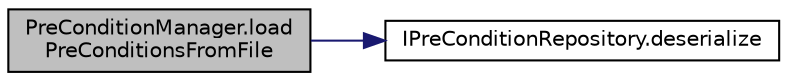 digraph "PreConditionManager.loadPreConditionsFromFile"
{
  edge [fontname="Helvetica",fontsize="10",labelfontname="Helvetica",labelfontsize="10"];
  node [fontname="Helvetica",fontsize="10",shape=record];
  rankdir="LR";
  Node13 [label="PreConditionManager.load\lPreConditionsFromFile",height=0.2,width=0.4,color="black", fillcolor="grey75", style="filled", fontcolor="black"];
  Node13 -> Node14 [color="midnightblue",fontsize="10",style="solid",fontname="Helvetica"];
  Node14 [label="IPreConditionRepository.deserialize",height=0.2,width=0.4,color="black", fillcolor="white", style="filled",URL="$interface_i_pre_condition_repository.html#adfbfd91142d71254ef711fadbf594dc0"];
}
